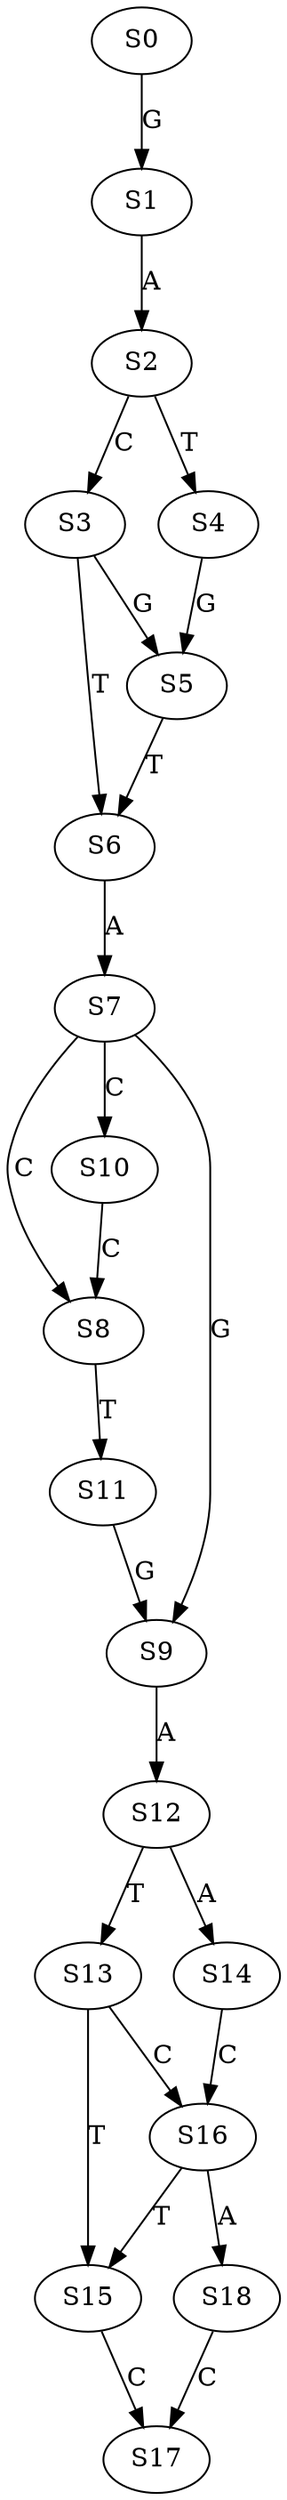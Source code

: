 strict digraph  {
	S0 -> S1 [ label = G ];
	S1 -> S2 [ label = A ];
	S2 -> S3 [ label = C ];
	S2 -> S4 [ label = T ];
	S3 -> S5 [ label = G ];
	S3 -> S6 [ label = T ];
	S4 -> S5 [ label = G ];
	S5 -> S6 [ label = T ];
	S6 -> S7 [ label = A ];
	S7 -> S8 [ label = C ];
	S7 -> S9 [ label = G ];
	S7 -> S10 [ label = C ];
	S8 -> S11 [ label = T ];
	S9 -> S12 [ label = A ];
	S10 -> S8 [ label = C ];
	S11 -> S9 [ label = G ];
	S12 -> S13 [ label = T ];
	S12 -> S14 [ label = A ];
	S13 -> S15 [ label = T ];
	S13 -> S16 [ label = C ];
	S14 -> S16 [ label = C ];
	S15 -> S17 [ label = C ];
	S16 -> S15 [ label = T ];
	S16 -> S18 [ label = A ];
	S18 -> S17 [ label = C ];
}
